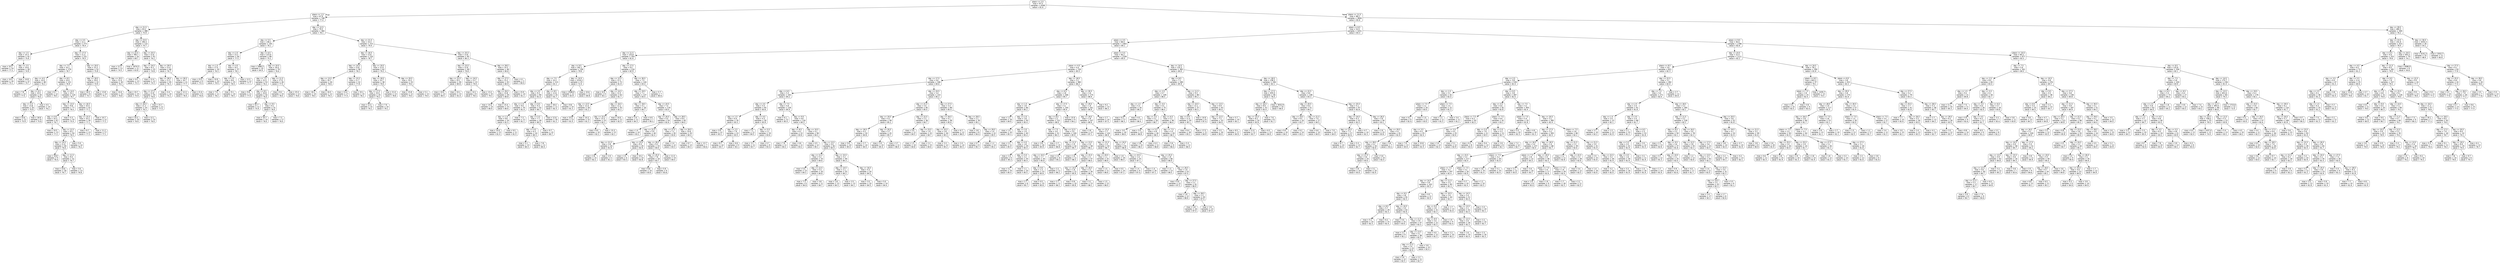 digraph Tree {
node [shape=box, style="rounded", color="black", fontname=helvetica] ;
edge [fontname=helvetica] ;
0 [label="place <= 2.5\nmse = 97.5\nsamples = 4348\nvalue = 81.6"] ;
1 [label="place <= 1.5\nmse = 67.9\nsamples = 748\nvalue = 77.0"] ;
0 -> 1 [labeldistance=2.5, labelangle=45, headlabel="True"] ;
2 [label="day <= 21.5\nmse = 63.2\nsamples = 388\nvalue = 75.9"] ;
1 -> 2 ;
3 [label="day <= 3.5\nmse = 12.1\nsamples = 273\nvalue = 76.4"] ;
2 -> 3 ;
4 [label="day <= 1.5\nmse = 14.3\nsamples = 42\nvalue = 75.6"] ;
3 -> 4 ;
5 [label="mse = 10.2\nsamples = 14\nvalue = 77.2"] ;
4 -> 5 ;
6 [label="day <= 2.5\nmse = 14.6\nsamples = 28\nvalue = 74.9"] ;
4 -> 6 ;
7 [label="mse = 14.4\nsamples = 16\nvalue = 75.1"] ;
6 -> 7 ;
8 [label="mse = 14.8\nsamples = 12\nvalue = 74.7"] ;
6 -> 8 ;
9 [label="day <= 17.5\nmse = 11.5\nsamples = 231\nvalue = 76.5"] ;
3 -> 9 ;
10 [label="day <= 7.5\nmse = 10.1\nsamples = 179\nvalue = 76.7"] ;
9 -> 10 ;
11 [label="day <= 4.5\nmse = 10.0\nsamples = 48\nvalue = 76.3"] ;
10 -> 11 ;
12 [label="mse = 7.8\nsamples = 14\nvalue = 77.0"] ;
11 -> 12 ;
13 [label="day <= 6.5\nmse = 10.5\nsamples = 34\nvalue = 76.0"] ;
11 -> 13 ;
14 [label="day <= 5.5\nmse = 13.8\nsamples = 20\nvalue = 75.9"] ;
13 -> 14 ;
15 [label="mse = 10.6\nsamples = 12\nvalue = 75.9"] ;
14 -> 15 ;
16 [label="mse = 18.9\nsamples = 8\nvalue = 75.8"] ;
14 -> 16 ;
17 [label="mse = 4.5\nsamples = 14\nvalue = 76.2"] ;
13 -> 17 ;
18 [label="day <= 8.5\nmse = 10.0\nsamples = 131\nvalue = 76.9"] ;
10 -> 18 ;
19 [label="mse = 6.7\nsamples = 12\nvalue = 78.5"] ;
18 -> 19 ;
20 [label="day <= 14.5\nmse = 10.1\nsamples = 119\nvalue = 76.7"] ;
18 -> 20 ;
21 [label="day <= 13.5\nmse = 9.8\nsamples = 77\nvalue = 76.5"] ;
20 -> 21 ;
22 [label="day <= 9.5\nmse = 10.3\nsamples = 67\nvalue = 76.7"] ;
21 -> 22 ;
23 [label="mse = 10.5\nsamples = 13\nvalue = 77.2"] ;
22 -> 23 ;
24 [label="day <= 12.5\nmse = 10.1\nsamples = 54\nvalue = 76.5"] ;
22 -> 24 ;
25 [label="day <= 10.5\nmse = 11.6\nsamples = 40\nvalue = 76.6"] ;
24 -> 25 ;
26 [label="mse = 19.8\nsamples = 9\nvalue = 76.4"] ;
25 -> 26 ;
27 [label="day <= 11.5\nmse = 9.4\nsamples = 31\nvalue = 76.7"] ;
25 -> 27 ;
28 [label="mse = 14.6\nsamples = 18\nvalue = 76.7"] ;
27 -> 28 ;
29 [label="mse = 3.0\nsamples = 13\nvalue = 76.8"] ;
27 -> 29 ;
30 [label="mse = 5.0\nsamples = 14\nvalue = 76.2"] ;
24 -> 30 ;
31 [label="mse = 5.3\nsamples = 10\nvalue = 75.4"] ;
21 -> 31 ;
32 [label="day <= 16.5\nmse = 10.4\nsamples = 42\nvalue = 77.1"] ;
20 -> 32 ;
33 [label="day <= 15.5\nmse = 10.3\nsamples = 30\nvalue = 77.1"] ;
32 -> 33 ;
34 [label="mse = 8.7\nsamples = 13\nvalue = 77.2"] ;
33 -> 34 ;
35 [label="mse = 11.2\nsamples = 17\nvalue = 77.1"] ;
33 -> 35 ;
36 [label="mse = 10.7\nsamples = 12\nvalue = 77.2"] ;
32 -> 36 ;
37 [label="day <= 19.5\nmse = 15.3\nsamples = 52\nvalue = 75.8"] ;
9 -> 37 ;
38 [label="day <= 18.5\nmse = 19.0\nsamples = 22\nvalue = 74.9"] ;
37 -> 38 ;
39 [label="mse = 26.5\nsamples = 8\nvalue = 74.7"] ;
38 -> 39 ;
40 [label="mse = 13.8\nsamples = 14\nvalue = 75.1"] ;
38 -> 40 ;
41 [label="day <= 20.5\nmse = 12.4\nsamples = 30\nvalue = 76.3"] ;
37 -> 41 ;
42 [label="mse = 14.4\nsamples = 15\nvalue = 76.8"] ;
41 -> 42 ;
43 [label="mse = 10.7\nsamples = 15\nvalue = 75.9"] ;
41 -> 43 ;
44 [label="day <= 23.5\nmse = 190.3\nsamples = 115\nvalue = 74.7"] ;
2 -> 44 ;
45 [label="day <= 22.5\nmse = 784.7\nsamples = 24\nvalue = 69.7"] ;
44 -> 45 ;
46 [label="mse = 12.3\nsamples = 13\nvalue = 74.5"] ;
45 -> 46 ;
47 [label="mse = 1674.5\nsamples = 11\nvalue = 63.8"] ;
45 -> 47 ;
48 [label="day <= 25.5\nmse = 12.6\nsamples = 91\nvalue = 76.2"] ;
44 -> 48 ;
49 [label="day <= 24.5\nmse = 8.3\nsamples = 25\nvalue = 74.8"] ;
48 -> 49 ;
50 [label="mse = 4.4\nsamples = 13\nvalue = 75.3"] ;
49 -> 50 ;
51 [label="mse = 12.4\nsamples = 12\nvalue = 74.3"] ;
49 -> 51 ;
52 [label="day <= 29.5\nmse = 13.4\nsamples = 66\nvalue = 76.7"] ;
48 -> 52 ;
53 [label="day <= 28.5\nmse = 11.5\nsamples = 45\nvalue = 76.3"] ;
52 -> 53 ;
54 [label="day <= 27.5\nmse = 12.8\nsamples = 35\nvalue = 76.6"] ;
53 -> 54 ;
55 [label="day <= 26.5\nmse = 11.3\nsamples = 24\nvalue = 76.3"] ;
54 -> 55 ;
56 [label="mse = 10.3\nsamples = 10\nvalue = 76.6"] ;
55 -> 56 ;
57 [label="mse = 12.1\nsamples = 14\nvalue = 76.0"] ;
55 -> 57 ;
58 [label="mse = 15.7\nsamples = 11\nvalue = 77.5"] ;
54 -> 58 ;
59 [label="mse = 4.4\nsamples = 10\nvalue = 75.2"] ;
53 -> 59 ;
60 [label="day <= 30.5\nmse = 16.7\nsamples = 21\nvalue = 77.7"] ;
52 -> 60 ;
61 [label="mse = 12.3\nsamples = 13\nvalue = 78.4"] ;
60 -> 61 ;
62 [label="mse = 21.6\nsamples = 8\nvalue = 76.8"] ;
60 -> 62 ;
63 [label="day <= 12.5\nmse = 70.5\nsamples = 360\nvalue = 78.1"] ;
1 -> 63 ;
64 [label="day <= 5.5\nmse = 146.2\nsamples = 145\nvalue = 76.1"] ;
63 -> 64 ;
65 [label="day <= 2.5\nmse = 13.3\nsamples = 56\nvalue = 77.5"] ;
64 -> 65 ;
66 [label="day <= 1.5\nmse = 17.0\nsamples = 19\nvalue = 76.3"] ;
65 -> 66 ;
67 [label="mse = 23.5\nsamples = 9\nvalue = 75.5"] ;
66 -> 67 ;
68 [label="mse = 10.9\nsamples = 10\nvalue = 76.9"] ;
66 -> 68 ;
69 [label="day <= 4.5\nmse = 10.1\nsamples = 37\nvalue = 78.1"] ;
65 -> 69 ;
70 [label="day <= 3.5\nmse = 8.6\nsamples = 25\nvalue = 78.4"] ;
69 -> 70 ;
71 [label="mse = 7.9\nsamples = 11\nvalue = 78.2"] ;
70 -> 71 ;
72 [label="mse = 9.1\nsamples = 14\nvalue = 78.5"] ;
70 -> 72 ;
73 [label="mse = 12.5\nsamples = 12\nvalue = 77.7"] ;
69 -> 73 ;
74 [label="day <= 6.5\nmse = 223.9\nsamples = 89\nvalue = 75.2"] ;
64 -> 74 ;
75 [label="mse = 1689.3\nsamples = 10\nvalue = 64.9"] ;
74 -> 75 ;
76 [label="day <= 10.5\nmse = 16.4\nsamples = 79\nvalue = 76.6"] ;
74 -> 76 ;
77 [label="day <= 7.5\nmse = 15.5\nsamples = 53\nvalue = 76.2"] ;
76 -> 77 ;
78 [label="mse = 9.8\nsamples = 11\nvalue = 77.0"] ;
77 -> 78 ;
79 [label="day <= 8.5\nmse = 16.8\nsamples = 42\nvalue = 76.0"] ;
77 -> 79 ;
80 [label="mse = 32.7\nsamples = 11\nvalue = 75.9"] ;
79 -> 80 ;
81 [label="day <= 9.5\nmse = 9.1\nsamples = 31\nvalue = 76.0"] ;
79 -> 81 ;
82 [label="mse = 10.7\nsamples = 14\nvalue = 76.0"] ;
81 -> 82 ;
83 [label="mse = 7.3\nsamples = 17\nvalue = 76.0"] ;
81 -> 83 ;
84 [label="day <= 11.5\nmse = 17.0\nsamples = 26\nvalue = 77.5"] ;
76 -> 84 ;
85 [label="mse = 8.2\nsamples = 14\nvalue = 78.4"] ;
84 -> 85 ;
86 [label="mse = 25.5\nsamples = 12\nvalue = 76.6"] ;
84 -> 86 ;
87 [label="day <= 21.5\nmse = 14.3\nsamples = 215\nvalue = 79.4"] ;
63 -> 87 ;
88 [label="day <= 16.5\nmse = 13.6\nsamples = 120\nvalue = 78.7"] ;
87 -> 88 ;
89 [label="day <= 14.5\nmse = 13.8\nsamples = 58\nvalue = 78.2"] ;
88 -> 89 ;
90 [label="day <= 13.5\nmse = 16.7\nsamples = 26\nvalue = 78.6"] ;
89 -> 90 ;
91 [label="mse = 16.1\nsamples = 14\nvalue = 78.0"] ;
90 -> 91 ;
92 [label="mse = 16.5\nsamples = 12\nvalue = 79.3"] ;
90 -> 92 ;
93 [label="day <= 15.5\nmse = 11.7\nsamples = 32\nvalue = 77.8"] ;
89 -> 93 ;
94 [label="mse = 13.4\nsamples = 17\nvalue = 77.4"] ;
93 -> 94 ;
95 [label="mse = 10.1\nsamples = 15\nvalue = 78.2"] ;
93 -> 95 ;
96 [label="day <= 19.5\nmse = 12.9\nsamples = 62\nvalue = 79.2"] ;
88 -> 96 ;
97 [label="day <= 18.5\nmse = 14.7\nsamples = 38\nvalue = 79.0"] ;
96 -> 97 ;
98 [label="day <= 17.5\nmse = 10.5\nsamples = 25\nvalue = 79.2"] ;
97 -> 98 ;
99 [label="mse = 12.5\nsamples = 15\nvalue = 79.2"] ;
98 -> 99 ;
100 [label="mse = 7.9\nsamples = 10\nvalue = 79.1"] ;
98 -> 100 ;
101 [label="mse = 21.0\nsamples = 13\nvalue = 78.8"] ;
97 -> 101 ;
102 [label="day <= 20.5\nmse = 10.2\nsamples = 24\nvalue = 79.4"] ;
96 -> 102 ;
103 [label="mse = 15.8\nsamples = 12\nvalue = 79.4"] ;
102 -> 103 ;
104 [label="mse = 5.1\nsamples = 12\nvalue = 79.4"] ;
102 -> 104 ;
105 [label="day <= 25.5\nmse = 13.8\nsamples = 95\nvalue = 80.3"] ;
87 -> 105 ;
106 [label="day <= 23.5\nmse = 12.8\nsamples = 49\nvalue = 79.8"] ;
105 -> 106 ;
107 [label="day <= 22.5\nmse = 10.1\nsamples = 26\nvalue = 80.8"] ;
106 -> 107 ;
108 [label="mse = 10.0\nsamples = 13\nvalue = 80.5"] ;
107 -> 108 ;
109 [label="mse = 10.1\nsamples = 13\nvalue = 81.0"] ;
107 -> 109 ;
110 [label="day <= 24.5\nmse = 13.7\nsamples = 23\nvalue = 79.0"] ;
106 -> 110 ;
111 [label="mse = 14.1\nsamples = 8\nvalue = 78.5"] ;
110 -> 111 ;
112 [label="mse = 13.2\nsamples = 15\nvalue = 79.3"] ;
110 -> 112 ;
113 [label="day <= 28.5\nmse = 14.3\nsamples = 46\nvalue = 80.8"] ;
105 -> 113 ;
114 [label="day <= 27.5\nmse = 15.2\nsamples = 43\nvalue = 80.9"] ;
113 -> 114 ;
115 [label="day <= 26.5\nmse = 14.8\nsamples = 29\nvalue = 80.8"] ;
114 -> 115 ;
116 [label="mse = 14.4\nsamples = 14\nvalue = 80.9"] ;
115 -> 116 ;
117 [label="mse = 15.4\nsamples = 15\nvalue = 80.6"] ;
115 -> 117 ;
118 [label="mse = 15.9\nsamples = 14\nvalue = 81.2"] ;
114 -> 118 ;
119 [label="mse = 4.1\nsamples = 3\nvalue = 80.0"] ;
113 -> 119 ;
120 [label="place <= 11.5\nmse = 98.2\nsamples = 3600\nvalue = 82.6"] ;
0 -> 120 [labeldistance=2.5, labelangle=-45, headlabel="False"] ;
121 [label="place <= 6.5\nmse = 53.5\nsamples = 3251\nvalue = 83.3"] ;
120 -> 121 ;
122 [label="place <= 3.5\nmse = 68.4\nsamples = 1463\nvalue = 84.1"] ;
121 -> 122 ;
123 [label="day <= 11.5\nmse = 125.8\nsamples = 354\nvalue = 81.6"] ;
122 -> 123 ;
124 [label="day <= 9.5\nmse = 292.1\nsamples = 138\nvalue = 79.6"] ;
123 -> 124 ;
125 [label="day <= 7.5\nmse = 10.2\nsamples = 115\nvalue = 81.1"] ;
124 -> 125 ;
126 [label="day <= 3.5\nmse = 9.3\nsamples = 90\nvalue = 81.0"] ;
125 -> 126 ;
127 [label="day <= 2.5\nmse = 9.0\nsamples = 35\nvalue = 81.4"] ;
126 -> 127 ;
128 [label="day <= 1.5\nmse = 9.8\nsamples = 24\nvalue = 81.5"] ;
127 -> 128 ;
129 [label="mse = 10.0\nsamples = 13\nvalue = 81.4"] ;
128 -> 129 ;
130 [label="mse = 9.5\nsamples = 11\nvalue = 81.5"] ;
128 -> 130 ;
131 [label="mse = 7.3\nsamples = 11\nvalue = 81.1"] ;
127 -> 131 ;
132 [label="day <= 6.5\nmse = 9.3\nsamples = 55\nvalue = 80.7"] ;
126 -> 132 ;
133 [label="day <= 5.5\nmse = 7.7\nsamples = 39\nvalue = 80.5"] ;
132 -> 133 ;
134 [label="day <= 4.5\nmse = 6.3\nsamples = 24\nvalue = 80.3"] ;
133 -> 134 ;
135 [label="mse = 5.1\nsamples = 13\nvalue = 80.3"] ;
134 -> 135 ;
136 [label="mse = 7.8\nsamples = 11\nvalue = 80.4"] ;
134 -> 136 ;
137 [label="mse = 9.7\nsamples = 15\nvalue = 80.7"] ;
133 -> 137 ;
138 [label="mse = 12.6\nsamples = 16\nvalue = 81.2"] ;
132 -> 138 ;
139 [label="day <= 8.5\nmse = 12.6\nsamples = 25\nvalue = 81.7"] ;
125 -> 139 ;
140 [label="mse = 18.4\nsamples = 11\nvalue = 82.3"] ;
139 -> 140 ;
141 [label="mse = 8.6\nsamples = 14\nvalue = 81.3"] ;
139 -> 141 ;
142 [label="day <= 10.5\nmse = 1516.2\nsamples = 23\nvalue = 72.4"] ;
124 -> 142 ;
143 [label="mse = 2598.0\nsamples = 12\nvalue = 65.9"] ;
142 -> 143 ;
144 [label="mse = 10.6\nsamples = 11\nvalue = 80.8"] ;
142 -> 144 ;
145 [label="day <= 17.5\nmse = 9.5\nsamples = 216\nvalue = 82.9"] ;
123 -> 145 ;
146 [label="day <= 12.5\nmse = 12.1\nsamples = 72\nvalue = 81.9"] ;
145 -> 146 ;
147 [label="mse = 6.9\nsamples = 9\nvalue = 83.1"] ;
146 -> 147 ;
148 [label="day <= 14.5\nmse = 12.5\nsamples = 63\nvalue = 81.7"] ;
146 -> 148 ;
149 [label="day <= 13.5\nmse = 12.4\nsamples = 28\nvalue = 81.2"] ;
148 -> 149 ;
150 [label="mse = 15.0\nsamples = 13\nvalue = 81.0"] ;
149 -> 150 ;
151 [label="mse = 10.3\nsamples = 15\nvalue = 81.3"] ;
149 -> 151 ;
152 [label="day <= 16.5\nmse = 12.2\nsamples = 35\nvalue = 82.2"] ;
148 -> 152 ;
153 [label="day <= 15.5\nmse = 13.3\nsamples = 23\nvalue = 82.1"] ;
152 -> 153 ;
154 [label="mse = 9.9\nsamples = 10\nvalue = 82.2"] ;
153 -> 154 ;
155 [label="mse = 15.3\nsamples = 13\nvalue = 82.1"] ;
153 -> 155 ;
156 [label="mse = 10.0\nsamples = 12\nvalue = 82.4"] ;
152 -> 156 ;
157 [label="day <= 30.5\nmse = 7.5\nsamples = 144\nvalue = 83.4"] ;
145 -> 157 ;
158 [label="day <= 19.5\nmse = 7.1\nsamples = 137\nvalue = 83.5"] ;
157 -> 158 ;
159 [label="day <= 18.5\nmse = 4.1\nsamples = 18\nvalue = 84.7"] ;
158 -> 159 ;
160 [label="mse = 1.9\nsamples = 11\nvalue = 84.3"] ;
159 -> 160 ;
161 [label="mse = 6.9\nsamples = 7\nvalue = 85.5"] ;
159 -> 161 ;
162 [label="day <= 24.5\nmse = 7.4\nsamples = 119\nvalue = 83.4"] ;
158 -> 162 ;
163 [label="day <= 20.5\nmse = 5.0\nsamples = 54\nvalue = 82.6"] ;
162 -> 163 ;
164 [label="mse = 1.4\nsamples = 14\nvalue = 83.2"] ;
163 -> 164 ;
165 [label="day <= 22.5\nmse = 5.9\nsamples = 40\nvalue = 82.4"] ;
163 -> 165 ;
166 [label="day <= 21.5\nmse = 2.8\nsamples = 20\nvalue = 81.9"] ;
165 -> 166 ;
167 [label="mse = 2.8\nsamples = 15\nvalue = 82.2"] ;
166 -> 167 ;
168 [label="mse = 2.0\nsamples = 5\nvalue = 81.1"] ;
166 -> 168 ;
169 [label="day <= 23.5\nmse = 8.3\nsamples = 20\nvalue = 82.9"] ;
165 -> 169 ;
170 [label="mse = 2.0\nsamples = 6\nvalue = 83.3"] ;
169 -> 170 ;
171 [label="mse = 10.2\nsamples = 14\nvalue = 82.8"] ;
169 -> 171 ;
172 [label="day <= 28.5\nmse = 8.4\nsamples = 65\nvalue = 84.0"] ;
162 -> 172 ;
173 [label="day <= 27.5\nmse = 7.2\nsamples = 45\nvalue = 83.8"] ;
172 -> 173 ;
174 [label="day <= 26.5\nmse = 9.3\nsamples = 33\nvalue = 84.0"] ;
173 -> 174 ;
175 [label="day <= 25.5\nmse = 7.8\nsamples = 19\nvalue = 83.7"] ;
174 -> 175 ;
176 [label="mse = 9.8\nsamples = 10\nvalue = 83.6"] ;
175 -> 176 ;
177 [label="mse = 5.9\nsamples = 9\nvalue = 83.8"] ;
175 -> 177 ;
178 [label="mse = 11.5\nsamples = 14\nvalue = 84.4"] ;
174 -> 178 ;
179 [label="mse = 2.4\nsamples = 12\nvalue = 83.3"] ;
173 -> 179 ;
180 [label="day <= 29.5\nmse = 10.6\nsamples = 20\nvalue = 84.4"] ;
172 -> 180 ;
181 [label="mse = 8.7\nsamples = 13\nvalue = 84.3"] ;
180 -> 181 ;
182 [label="mse = 13.7\nsamples = 7\nvalue = 84.6"] ;
180 -> 182 ;
183 [label="mse = 5.7\nsamples = 7\nvalue = 80.6"] ;
157 -> 183 ;
184 [label="place <= 5.5\nmse = 46.2\nsamples = 1109\nvalue = 85.0"] ;
122 -> 184 ;
185 [label="place <= 4.5\nmse = 4.4\nsamples = 726\nvalue = 85.5"] ;
184 -> 185 ;
186 [label="day <= 17.5\nmse = 4.6\nsamples = 346\nvalue = 84.6"] ;
185 -> 186 ;
187 [label="day <= 6.5\nmse = 5.3\nsamples = 193\nvalue = 84.2"] ;
186 -> 187 ;
188 [label="day <= 3.5\nmse = 5.5\nsamples = 65\nvalue = 83.6"] ;
187 -> 188 ;
189 [label="day <= 1.5\nmse = 6.4\nsamples = 35\nvalue = 83.3"] ;
188 -> 189 ;
190 [label="mse = 3.9\nsamples = 12\nvalue = 83.1"] ;
189 -> 190 ;
191 [label="day <= 2.5\nmse = 7.9\nsamples = 23\nvalue = 83.5"] ;
189 -> 191 ;
192 [label="mse = 8.7\nsamples = 14\nvalue = 83.7"] ;
191 -> 192 ;
193 [label="mse = 6.6\nsamples = 9\nvalue = 83.1"] ;
191 -> 193 ;
194 [label="day <= 4.5\nmse = 4.3\nsamples = 30\nvalue = 83.9"] ;
188 -> 194 ;
195 [label="mse = 7.2\nsamples = 11\nvalue = 84.5"] ;
194 -> 195 ;
196 [label="day <= 5.5\nmse = 2.1\nsamples = 19\nvalue = 83.6"] ;
194 -> 196 ;
197 [label="mse = 3.1\nsamples = 11\nvalue = 83.7"] ;
196 -> 197 ;
198 [label="mse = 0.7\nsamples = 8\nvalue = 83.4"] ;
196 -> 198 ;
199 [label="day <= 7.5\nmse = 4.9\nsamples = 128\nvalue = 84.4"] ;
187 -> 199 ;
200 [label="mse = 6.1\nsamples = 12\nvalue = 85.4"] ;
199 -> 200 ;
201 [label="day <= 9.5\nmse = 4.6\nsamples = 116\nvalue = 84.3"] ;
199 -> 201 ;
202 [label="day <= 8.5\nmse = 6.2\nsamples = 22\nvalue = 83.6"] ;
201 -> 202 ;
203 [label="mse = 7.6\nsamples = 11\nvalue = 84.2"] ;
202 -> 203 ;
204 [label="mse = 4.6\nsamples = 11\nvalue = 83.2"] ;
202 -> 204 ;
205 [label="day <= 10.5\nmse = 4.1\nsamples = 94\nvalue = 84.5"] ;
201 -> 205 ;
206 [label="mse = 4.5\nsamples = 12\nvalue = 85.1"] ;
205 -> 206 ;
207 [label="day <= 13.5\nmse = 4.0\nsamples = 82\nvalue = 84.4"] ;
205 -> 207 ;
208 [label="day <= 11.5\nmse = 5.2\nsamples = 33\nvalue = 84.6"] ;
207 -> 208 ;
209 [label="mse = 5.0\nsamples = 13\nvalue = 84.3"] ;
208 -> 209 ;
210 [label="day <= 12.5\nmse = 5.3\nsamples = 20\nvalue = 84.8"] ;
208 -> 210 ;
211 [label="mse = 7.3\nsamples = 9\nvalue = 84.9"] ;
210 -> 211 ;
212 [label="mse = 3.8\nsamples = 11\nvalue = 84.7"] ;
210 -> 212 ;
213 [label="day <= 15.5\nmse = 3.2\nsamples = 49\nvalue = 84.3"] ;
207 -> 213 ;
214 [label="day <= 14.5\nmse = 2.1\nsamples = 25\nvalue = 84.2"] ;
213 -> 214 ;
215 [label="mse = 1.8\nsamples = 13\nvalue = 84.3"] ;
214 -> 215 ;
216 [label="mse = 2.5\nsamples = 12\nvalue = 84.1"] ;
214 -> 216 ;
217 [label="day <= 16.5\nmse = 4.3\nsamples = 24\nvalue = 84.5"] ;
213 -> 217 ;
218 [label="mse = 3.5\nsamples = 10\nvalue = 84.5"] ;
217 -> 218 ;
219 [label="mse = 5.0\nsamples = 14\nvalue = 84.4"] ;
217 -> 219 ;
220 [label="day <= 24.5\nmse = 3.4\nsamples = 153\nvalue = 85.2"] ;
186 -> 220 ;
221 [label="day <= 21.5\nmse = 3.4\nsamples = 85\nvalue = 85.0"] ;
220 -> 221 ;
222 [label="day <= 19.5\nmse = 4.2\nsamples = 49\nvalue = 85.2"] ;
221 -> 222 ;
223 [label="day <= 18.5\nmse = 4.2\nsamples = 24\nvalue = 84.8"] ;
222 -> 223 ;
224 [label="mse = 5.6\nsamples = 10\nvalue = 85.0"] ;
223 -> 224 ;
225 [label="mse = 2.7\nsamples = 14\nvalue = 84.5"] ;
223 -> 225 ;
226 [label="day <= 20.5\nmse = 3.7\nsamples = 25\nvalue = 85.7"] ;
222 -> 226 ;
227 [label="mse = 3.5\nsamples = 14\nvalue = 85.4"] ;
226 -> 227 ;
228 [label="mse = 3.7\nsamples = 11\nvalue = 86.0"] ;
226 -> 228 ;
229 [label="day <= 22.5\nmse = 2.3\nsamples = 36\nvalue = 84.7"] ;
221 -> 229 ;
230 [label="mse = 3.0\nsamples = 11\nvalue = 84.5"] ;
229 -> 230 ;
231 [label="day <= 23.5\nmse = 1.9\nsamples = 25\nvalue = 84.7"] ;
229 -> 231 ;
232 [label="mse = 1.5\nsamples = 10\nvalue = 84.8"] ;
231 -> 232 ;
233 [label="mse = 2.2\nsamples = 15\nvalue = 84.6"] ;
231 -> 233 ;
234 [label="day <= 27.5\nmse = 3.3\nsamples = 68\nvalue = 85.4"] ;
220 -> 234 ;
235 [label="day <= 26.5\nmse = 4.1\nsamples = 38\nvalue = 85.6"] ;
234 -> 235 ;
236 [label="day <= 25.5\nmse = 2.8\nsamples = 26\nvalue = 85.3"] ;
235 -> 236 ;
237 [label="mse = 3.3\nsamples = 12\nvalue = 85.2"] ;
236 -> 237 ;
238 [label="mse = 2.4\nsamples = 14\nvalue = 85.5"] ;
236 -> 238 ;
239 [label="mse = 6.7\nsamples = 12\nvalue = 86.0"] ;
235 -> 239 ;
240 [label="day <= 28.5\nmse = 2.1\nsamples = 30\nvalue = 85.1"] ;
234 -> 240 ;
241 [label="mse = 3.8\nsamples = 8\nvalue = 84.4"] ;
240 -> 241 ;
242 [label="day <= 29.5\nmse = 1.0\nsamples = 22\nvalue = 85.5"] ;
240 -> 242 ;
243 [label="mse = 0.7\nsamples = 9\nvalue = 85.7"] ;
242 -> 243 ;
244 [label="mse = 1.2\nsamples = 13\nvalue = 85.2"] ;
242 -> 244 ;
245 [label="day <= 18.5\nmse = 3.1\nsamples = 380\nvalue = 86.2"] ;
185 -> 245 ;
246 [label="day <= 6.5\nmse = 2.8\nsamples = 206\nvalue = 85.7"] ;
245 -> 246 ;
247 [label="day <= 1.5\nmse = 1.8\nsamples = 66\nvalue = 85.2"] ;
246 -> 247 ;
248 [label="mse = 1.3\nsamples = 16\nvalue = 84.6"] ;
247 -> 248 ;
249 [label="day <= 2.5\nmse = 1.8\nsamples = 50\nvalue = 85.4"] ;
247 -> 249 ;
250 [label="mse = 1.4\nsamples = 10\nvalue = 85.3"] ;
249 -> 250 ;
251 [label="day <= 3.5\nmse = 1.9\nsamples = 40\nvalue = 85.4"] ;
249 -> 251 ;
252 [label="mse = 2.2\nsamples = 11\nvalue = 85.5"] ;
251 -> 252 ;
253 [label="day <= 4.5\nmse = 1.8\nsamples = 29\nvalue = 85.4"] ;
251 -> 253 ;
254 [label="mse = 1.0\nsamples = 9\nvalue = 85.3"] ;
253 -> 254 ;
255 [label="day <= 5.5\nmse = 2.2\nsamples = 20\nvalue = 85.4"] ;
253 -> 255 ;
256 [label="mse = 3.1\nsamples = 10\nvalue = 85.4"] ;
255 -> 256 ;
257 [label="mse = 1.1\nsamples = 10\nvalue = 85.5"] ;
255 -> 257 ;
258 [label="day <= 17.5\nmse = 3.1\nsamples = 140\nvalue = 85.9"] ;
246 -> 258 ;
259 [label="day <= 8.5\nmse = 2.2\nsamples = 131\nvalue = 86.0"] ;
258 -> 259 ;
260 [label="day <= 7.5\nmse = 3.0\nsamples = 31\nvalue = 86.3"] ;
259 -> 260 ;
261 [label="mse = 2.8\nsamples = 16\nvalue = 85.9"] ;
260 -> 261 ;
262 [label="mse = 2.7\nsamples = 15\nvalue = 86.8"] ;
260 -> 262 ;
263 [label="day <= 12.5\nmse = 2.0\nsamples = 100\nvalue = 85.9"] ;
259 -> 263 ;
264 [label="day <= 11.5\nmse = 1.9\nsamples = 42\nvalue = 85.7"] ;
263 -> 264 ;
265 [label="day <= 10.5\nmse = 1.7\nsamples = 34\nvalue = 85.8"] ;
264 -> 265 ;
266 [label="day <= 9.5\nmse = 1.3\nsamples = 23\nvalue = 85.6"] ;
265 -> 266 ;
267 [label="mse = 2.7\nsamples = 8\nvalue = 85.7"] ;
266 -> 267 ;
268 [label="mse = 0.5\nsamples = 15\nvalue = 85.6"] ;
266 -> 268 ;
269 [label="mse = 2.2\nsamples = 11\nvalue = 86.2"] ;
265 -> 269 ;
270 [label="mse = 2.0\nsamples = 8\nvalue = 85.2"] ;
264 -> 270 ;
271 [label="day <= 13.5\nmse = 2.0\nsamples = 58\nvalue = 86.1"] ;
263 -> 271 ;
272 [label="mse = 1.6\nsamples = 11\nvalue = 86.3"] ;
271 -> 272 ;
273 [label="day <= 15.5\nmse = 2.1\nsamples = 47\nvalue = 86.0"] ;
271 -> 273 ;
274 [label="day <= 14.5\nmse = 1.8\nsamples = 21\nvalue = 85.9"] ;
273 -> 274 ;
275 [label="mse = 2.7\nsamples = 11\nvalue = 86.1"] ;
274 -> 275 ;
276 [label="mse = 0.9\nsamples = 10\nvalue = 85.8"] ;
274 -> 276 ;
277 [label="day <= 16.5\nmse = 2.3\nsamples = 26\nvalue = 86.1"] ;
273 -> 277 ;
278 [label="mse = 3.1\nsamples = 13\nvalue = 86.1"] ;
277 -> 278 ;
279 [label="mse = 1.5\nsamples = 13\nvalue = 86.0"] ;
277 -> 279 ;
280 [label="mse = 15.9\nsamples = 9\nvalue = 84.2"] ;
258 -> 280 ;
281 [label="day <= 30.5\nmse = 2.6\nsamples = 174\nvalue = 86.9"] ;
245 -> 281 ;
282 [label="day <= 29.5\nmse = 1.9\nsamples = 161\nvalue = 86.9"] ;
281 -> 282 ;
283 [label="day <= 19.5\nmse = 1.8\nsamples = 147\nvalue = 86.9"] ;
282 -> 283 ;
284 [label="mse = 2.8\nsamples = 13\nvalue = 87.1"] ;
283 -> 284 ;
285 [label="day <= 22.5\nmse = 1.7\nsamples = 134\nvalue = 86.9"] ;
283 -> 285 ;
286 [label="day <= 21.5\nmse = 1.5\nsamples = 43\nvalue = 86.7"] ;
285 -> 286 ;
287 [label="day <= 20.5\nmse = 1.1\nsamples = 25\nvalue = 86.9"] ;
286 -> 287 ;
288 [label="mse = 1.5\nsamples = 11\nvalue = 86.6"] ;
287 -> 288 ;
289 [label="mse = 0.5\nsamples = 14\nvalue = 87.2"] ;
287 -> 289 ;
290 [label="mse = 1.9\nsamples = 18\nvalue = 86.4"] ;
286 -> 290 ;
291 [label="day <= 24.5\nmse = 1.7\nsamples = 91\nvalue = 86.9"] ;
285 -> 291 ;
292 [label="day <= 23.5\nmse = 1.4\nsamples = 25\nvalue = 87.1"] ;
291 -> 292 ;
293 [label="mse = 1.4\nsamples = 9\nvalue = 87.0"] ;
292 -> 293 ;
294 [label="mse = 1.4\nsamples = 16\nvalue = 87.1"] ;
292 -> 294 ;
295 [label="day <= 25.5\nmse = 1.8\nsamples = 66\nvalue = 86.9"] ;
291 -> 295 ;
296 [label="mse = 1.3\nsamples = 13\nvalue = 86.5"] ;
295 -> 296 ;
297 [label="day <= 26.5\nmse = 1.9\nsamples = 53\nvalue = 87.0"] ;
295 -> 297 ;
298 [label="mse = 0.9\nsamples = 12\nvalue = 87.2"] ;
297 -> 298 ;
299 [label="day <= 27.5\nmse = 2.2\nsamples = 41\nvalue = 86.9"] ;
297 -> 299 ;
300 [label="mse = 1.8\nsamples = 12\nvalue = 86.6"] ;
299 -> 300 ;
301 [label="day <= 28.5\nmse = 2.3\nsamples = 29\nvalue = 87.0"] ;
299 -> 301 ;
302 [label="mse = 2.8\nsamples = 16\nvalue = 87.0"] ;
301 -> 302 ;
303 [label="mse = 1.6\nsamples = 13\nvalue = 87.0"] ;
301 -> 303 ;
304 [label="mse = 2.7\nsamples = 14\nvalue = 87.5"] ;
282 -> 304 ;
305 [label="mse = 9.2\nsamples = 13\nvalue = 86.3"] ;
281 -> 305 ;
306 [label="day <= 14.5\nmse = 125.3\nsamples = 383\nvalue = 84.0"] ;
184 -> 306 ;
307 [label="day <= 8.5\nmse = 7.1\nsamples = 189\nvalue = 85.9"] ;
306 -> 307 ;
308 [label="day <= 2.5\nmse = 4.7\nsamples = 109\nvalue = 86.5"] ;
307 -> 308 ;
309 [label="day <= 1.5\nmse = 5.3\nsamples = 34\nvalue = 86.3"] ;
308 -> 309 ;
310 [label="mse = 6.2\nsamples = 17\nvalue = 86.3"] ;
309 -> 310 ;
311 [label="mse = 4.5\nsamples = 17\nvalue = 86.4"] ;
309 -> 311 ;
312 [label="day <= 4.5\nmse = 4.5\nsamples = 75\nvalue = 86.5"] ;
308 -> 312 ;
313 [label="day <= 3.5\nmse = 3.2\nsamples = 29\nvalue = 86.7"] ;
312 -> 313 ;
314 [label="mse = 3.0\nsamples = 16\nvalue = 86.6"] ;
313 -> 314 ;
315 [label="mse = 3.4\nsamples = 13\nvalue = 86.8"] ;
313 -> 315 ;
316 [label="day <= 6.5\nmse = 5.2\nsamples = 46\nvalue = 86.4"] ;
312 -> 316 ;
317 [label="day <= 5.5\nmse = 4.9\nsamples = 26\nvalue = 86.5"] ;
316 -> 317 ;
318 [label="mse = 3.8\nsamples = 15\nvalue = 86.3"] ;
317 -> 318 ;
319 [label="mse = 6.3\nsamples = 11\nvalue = 86.8"] ;
317 -> 319 ;
320 [label="day <= 7.5\nmse = 5.5\nsamples = 20\nvalue = 86.3"] ;
316 -> 320 ;
321 [label="mse = 5.6\nsamples = 9\nvalue = 86.0"] ;
320 -> 321 ;
322 [label="mse = 5.3\nsamples = 11\nvalue = 86.5"] ;
320 -> 322 ;
323 [label="day <= 11.5\nmse = 9.3\nsamples = 80\nvalue = 85.2"] ;
307 -> 323 ;
324 [label="day <= 10.5\nmse = 12.1\nsamples = 37\nvalue = 85.5"] ;
323 -> 324 ;
325 [label="day <= 9.5\nmse = 11.4\nsamples = 29\nvalue = 85.1"] ;
324 -> 325 ;
326 [label="mse = 8.4\nsamples = 18\nvalue = 85.2"] ;
325 -> 326 ;
327 [label="mse = 17.5\nsamples = 11\nvalue = 84.9"] ;
325 -> 327 ;
328 [label="mse = 10.9\nsamples = 8\nvalue = 87.4"] ;
324 -> 328 ;
329 [label="day <= 13.5\nmse = 6.9\nsamples = 43\nvalue = 85.0"] ;
323 -> 329 ;
330 [label="day <= 12.5\nmse = 7.2\nsamples = 33\nvalue = 84.9"] ;
329 -> 330 ;
331 [label="mse = 5.5\nsamples = 16\nvalue = 85.0"] ;
330 -> 331 ;
332 [label="mse = 8.5\nsamples = 17\nvalue = 84.9"] ;
330 -> 332 ;
333 [label="mse = 5.7\nsamples = 10\nvalue = 85.1"] ;
329 -> 333 ;
334 [label="day <= 18.5\nmse = 238.3\nsamples = 194\nvalue = 82.1"] ;
306 -> 334 ;
335 [label="day <= 17.5\nmse = 935.0\nsamples = 46\nvalue = 78.4"] ;
334 -> 335 ;
336 [label="day <= 16.5\nmse = 8.9\nsamples = 32\nvalue = 83.4"] ;
335 -> 336 ;
337 [label="day <= 15.5\nmse = 8.2\nsamples = 24\nvalue = 83.9"] ;
336 -> 337 ;
338 [label="mse = 11.0\nsamples = 11\nvalue = 83.7"] ;
337 -> 338 ;
339 [label="mse = 6.5\nsamples = 13\nvalue = 84.0"] ;
337 -> 339 ;
340 [label="mse = 7.6\nsamples = 8\nvalue = 81.7"] ;
336 -> 340 ;
341 [label="mse = 3032.9\nsamples = 14\nvalue = 66.0"] ;
335 -> 341 ;
342 [label="day <= 22.5\nmse = 6.6\nsamples = 148\nvalue = 83.3"] ;
334 -> 342 ;
343 [label="day <= 20.5\nmse = 8.4\nsamples = 51\nvalue = 84.1"] ;
342 -> 343 ;
344 [label="day <= 19.5\nmse = 9.5\nsamples = 24\nvalue = 83.7"] ;
343 -> 344 ;
345 [label="mse = 9.4\nsamples = 10\nvalue = 84.2"] ;
344 -> 345 ;
346 [label="mse = 9.2\nsamples = 14\nvalue = 83.3"] ;
344 -> 346 ;
347 [label="day <= 21.5\nmse = 7.0\nsamples = 27\nvalue = 84.5"] ;
343 -> 347 ;
348 [label="mse = 6.6\nsamples = 14\nvalue = 84.9"] ;
347 -> 348 ;
349 [label="mse = 7.0\nsamples = 13\nvalue = 84.0"] ;
347 -> 349 ;
350 [label="day <= 25.5\nmse = 5.1\nsamples = 97\nvalue = 82.8"] ;
342 -> 350 ;
351 [label="day <= 24.5\nmse = 6.3\nsamples = 41\nvalue = 82.5"] ;
350 -> 351 ;
352 [label="day <= 23.5\nmse = 7.2\nsamples = 27\nvalue = 82.6"] ;
351 -> 352 ;
353 [label="mse = 8.7\nsamples = 14\nvalue = 82.6"] ;
352 -> 353 ;
354 [label="mse = 5.3\nsamples = 13\nvalue = 82.7"] ;
352 -> 354 ;
355 [label="mse = 4.7\nsamples = 14\nvalue = 82.3"] ;
351 -> 355 ;
356 [label="day <= 26.5\nmse = 3.9\nsamples = 56\nvalue = 83.1"] ;
350 -> 356 ;
357 [label="mse = 2.9\nsamples = 15\nvalue = 83.6"] ;
356 -> 357 ;
358 [label="day <= 29.5\nmse = 4.1\nsamples = 41\nvalue = 82.9"] ;
356 -> 358 ;
359 [label="day <= 28.5\nmse = 4.2\nsamples = 34\nvalue = 82.8"] ;
358 -> 359 ;
360 [label="day <= 27.5\nmse = 3.6\nsamples = 24\nvalue = 83.0"] ;
359 -> 360 ;
361 [label="mse = 3.9\nsamples = 14\nvalue = 83.0"] ;
360 -> 361 ;
362 [label="mse = 3.1\nsamples = 10\nvalue = 82.9"] ;
360 -> 362 ;
363 [label="mse = 5.6\nsamples = 10\nvalue = 82.4"] ;
359 -> 363 ;
364 [label="mse = 3.6\nsamples = 7\nvalue = 83.2"] ;
358 -> 364 ;
365 [label="place <= 9.5\nmse = 40.5\nsamples = 1788\nvalue = 82.6"] ;
121 -> 365 ;
366 [label="day <= 23.5\nmse = 22.5\nsamples = 1111\nvalue = 82.2"] ;
365 -> 366 ;
367 [label="place <= 8.5\nmse = 3.6\nsamples = 821\nvalue = 82.3"] ;
366 -> 367 ;
368 [label="day <= 2.5\nmse = 3.8\nsamples = 539\nvalue = 82.4"] ;
367 -> 368 ;
369 [label="day <= 1.5\nmse = 3.1\nsamples = 42\nvalue = 82.0"] ;
368 -> 369 ;
370 [label="place <= 7.5\nmse = 2.2\nsamples = 20\nvalue = 83.0"] ;
369 -> 370 ;
371 [label="mse = 4.2\nsamples = 9\nvalue = 82.9"] ;
370 -> 371 ;
372 [label="mse = 1.0\nsamples = 11\nvalue = 83.0"] ;
370 -> 372 ;
373 [label="place <= 7.5\nmse = 2.5\nsamples = 22\nvalue = 81.3"] ;
369 -> 373 ;
374 [label="mse = 1.3\nsamples = 11\nvalue = 81.5"] ;
373 -> 374 ;
375 [label="mse = 3.4\nsamples = 11\nvalue = 81.2"] ;
373 -> 375 ;
376 [label="day <= 6.5\nmse = 3.8\nsamples = 497\nvalue = 82.5"] ;
368 -> 376 ;
377 [label="day <= 4.5\nmse = 6.6\nsamples = 92\nvalue = 82.8"] ;
376 -> 377 ;
378 [label="place <= 7.5\nmse = 6.3\nsamples = 50\nvalue = 82.5"] ;
377 -> 378 ;
379 [label="day <= 3.5\nmse = 9.1\nsamples = 25\nvalue = 82.4"] ;
378 -> 379 ;
380 [label="mse = 7.0\nsamples = 13\nvalue = 83.0"] ;
379 -> 380 ;
381 [label="mse = 10.8\nsamples = 12\nvalue = 81.5"] ;
379 -> 381 ;
382 [label="day <= 3.5\nmse = 4.5\nsamples = 25\nvalue = 82.6"] ;
378 -> 382 ;
383 [label="mse = 3.4\nsamples = 13\nvalue = 82.2"] ;
382 -> 383 ;
384 [label="mse = 5.1\nsamples = 12\nvalue = 82.9"] ;
382 -> 384 ;
385 [label="place <= 7.5\nmse = 6.6\nsamples = 42\nvalue = 83.1"] ;
377 -> 385 ;
386 [label="day <= 5.5\nmse = 7.9\nsamples = 21\nvalue = 83.5"] ;
385 -> 386 ;
387 [label="mse = 6.1\nsamples = 8\nvalue = 83.3"] ;
386 -> 387 ;
388 [label="mse = 9.4\nsamples = 13\nvalue = 83.7"] ;
386 -> 388 ;
389 [label="day <= 5.5\nmse = 5.2\nsamples = 21\nvalue = 82.7"] ;
385 -> 389 ;
390 [label="mse = 2.6\nsamples = 9\nvalue = 82.7"] ;
389 -> 390 ;
391 [label="mse = 7.2\nsamples = 12\nvalue = 82.7"] ;
389 -> 391 ;
392 [label="day <= 7.5\nmse = 3.2\nsamples = 405\nvalue = 82.4"] ;
376 -> 392 ;
393 [label="place <= 7.5\nmse = 5.4\nsamples = 20\nvalue = 81.8"] ;
392 -> 393 ;
394 [label="mse = 5.5\nsamples = 10\nvalue = 82.3"] ;
393 -> 394 ;
395 [label="mse = 4.9\nsamples = 10\nvalue = 81.3"] ;
393 -> 395 ;
396 [label="day <= 20.5\nmse = 3.1\nsamples = 385\nvalue = 82.4"] ;
392 -> 396 ;
397 [label="day <= 17.5\nmse = 3.2\nsamples = 305\nvalue = 82.5"] ;
396 -> 397 ;
398 [label="day <= 16.5\nmse = 3.4\nsamples = 237\nvalue = 82.4"] ;
397 -> 398 ;
399 [label="day <= 15.5\nmse = 3.3\nsamples = 217\nvalue = 82.4"] ;
398 -> 399 ;
400 [label="place <= 7.5\nmse = 3.2\nsamples = 197\nvalue = 82.4"] ;
399 -> 400 ;
401 [label="day <= 14.5\nmse = 3.9\nsamples = 102\nvalue = 82.5"] ;
400 -> 401 ;
402 [label="day <= 9.5\nmse = 3.8\nsamples = 91\nvalue = 82.5"] ;
401 -> 402 ;
403 [label="day <= 8.5\nmse = 5.7\nsamples = 29\nvalue = 82.3"] ;
402 -> 403 ;
404 [label="mse = 5.1\nsamples = 14\nvalue = 82.3"] ;
403 -> 404 ;
405 [label="mse = 6.2\nsamples = 15\nvalue = 82.4"] ;
403 -> 405 ;
406 [label="day <= 10.5\nmse = 3.0\nsamples = 62\nvalue = 82.6"] ;
402 -> 406 ;
407 [label="mse = 3.0\nsamples = 15\nvalue = 83.0"] ;
406 -> 407 ;
408 [label="day <= 11.5\nmse = 2.9\nsamples = 47\nvalue = 82.5"] ;
406 -> 408 ;
409 [label="mse = 2.2\nsamples = 9\nvalue = 82.1"] ;
408 -> 409 ;
410 [label="day <= 13.5\nmse = 3.1\nsamples = 38\nvalue = 82.5"] ;
408 -> 410 ;
411 [label="day <= 12.5\nmse = 2.4\nsamples = 23\nvalue = 82.6"] ;
410 -> 411 ;
412 [label="mse = 2.6\nsamples = 12\nvalue = 82.5"] ;
411 -> 412 ;
413 [label="mse = 2.2\nsamples = 11\nvalue = 82.7"] ;
411 -> 413 ;
414 [label="mse = 3.9\nsamples = 15\nvalue = 82.4"] ;
410 -> 414 ;
415 [label="mse = 4.0\nsamples = 11\nvalue = 82.0"] ;
401 -> 415 ;
416 [label="day <= 11.5\nmse = 2.5\nsamples = 95\nvalue = 82.3"] ;
400 -> 416 ;
417 [label="day <= 10.5\nmse = 2.6\nsamples = 44\nvalue = 82.1"] ;
416 -> 417 ;
418 [label="day <= 9.5\nmse = 2.9\nsamples = 31\nvalue = 82.3"] ;
417 -> 418 ;
419 [label="day <= 8.5\nmse = 3.4\nsamples = 22\nvalue = 82.3"] ;
418 -> 419 ;
420 [label="mse = 4.0\nsamples = 12\nvalue = 82.3"] ;
419 -> 420 ;
421 [label="mse = 2.2\nsamples = 10\nvalue = 82.2"] ;
419 -> 421 ;
422 [label="mse = 1.9\nsamples = 9\nvalue = 82.4"] ;
418 -> 422 ;
423 [label="mse = 1.7\nsamples = 13\nvalue = 81.6"] ;
417 -> 423 ;
424 [label="day <= 14.5\nmse = 2.4\nsamples = 51\nvalue = 82.4"] ;
416 -> 424 ;
425 [label="day <= 13.5\nmse = 2.1\nsamples = 41\nvalue = 82.5"] ;
424 -> 425 ;
426 [label="day <= 12.5\nmse = 2.0\nsamples = 26\nvalue = 82.3"] ;
425 -> 426 ;
427 [label="mse = 1.6\nsamples = 10\nvalue = 82.4"] ;
426 -> 427 ;
428 [label="mse = 2.3\nsamples = 16\nvalue = 82.3"] ;
426 -> 428 ;
429 [label="mse = 2.2\nsamples = 15\nvalue = 82.7"] ;
425 -> 429 ;
430 [label="mse = 3.3\nsamples = 10\nvalue = 82.1"] ;
424 -> 430 ;
431 [label="place <= 7.5\nmse = 3.2\nsamples = 20\nvalue = 82.9"] ;
399 -> 431 ;
432 [label="mse = 5.7\nsamples = 10\nvalue = 82.4"] ;
431 -> 432 ;
433 [label="mse = 1.2\nsamples = 10\nvalue = 83.3"] ;
431 -> 433 ;
434 [label="place <= 7.5\nmse = 4.2\nsamples = 20\nvalue = 81.9"] ;
398 -> 434 ;
435 [label="mse = 2.8\nsamples = 10\nvalue = 81.4"] ;
434 -> 435 ;
436 [label="mse = 5.1\nsamples = 10\nvalue = 82.4"] ;
434 -> 436 ;
437 [label="day <= 18.5\nmse = 2.4\nsamples = 68\nvalue = 82.7"] ;
397 -> 437 ;
438 [label="place <= 7.5\nmse = 2.8\nsamples = 22\nvalue = 83.3"] ;
437 -> 438 ;
439 [label="mse = 2.1\nsamples = 12\nvalue = 83.0"] ;
438 -> 439 ;
440 [label="mse = 3.4\nsamples = 10\nvalue = 83.7"] ;
438 -> 440 ;
441 [label="day <= 19.5\nmse = 2.0\nsamples = 46\nvalue = 82.5"] ;
437 -> 441 ;
442 [label="place <= 7.5\nmse = 2.0\nsamples = 17\nvalue = 82.6"] ;
441 -> 442 ;
443 [label="mse = 1.9\nsamples = 8\nvalue = 83.0"] ;
442 -> 443 ;
444 [label="mse = 1.9\nsamples = 9\nvalue = 82.3"] ;
442 -> 444 ;
445 [label="place <= 7.5\nmse = 1.9\nsamples = 29\nvalue = 82.4"] ;
441 -> 445 ;
446 [label="mse = 1.7\nsamples = 18\nvalue = 82.3"] ;
445 -> 446 ;
447 [label="mse = 2.2\nsamples = 11\nvalue = 82.5"] ;
445 -> 447 ;
448 [label="place <= 7.5\nmse = 2.8\nsamples = 80\nvalue = 82.2"] ;
396 -> 448 ;
449 [label="day <= 21.5\nmse = 2.3\nsamples = 39\nvalue = 82.6"] ;
448 -> 449 ;
450 [label="mse = 2.2\nsamples = 11\nvalue = 82.8"] ;
449 -> 450 ;
451 [label="day <= 22.5\nmse = 2.3\nsamples = 28\nvalue = 82.6"] ;
449 -> 451 ;
452 [label="mse = 3.4\nsamples = 12\nvalue = 82.5"] ;
451 -> 452 ;
453 [label="mse = 1.4\nsamples = 16\nvalue = 82.6"] ;
451 -> 453 ;
454 [label="day <= 21.5\nmse = 3.0\nsamples = 41\nvalue = 81.9"] ;
448 -> 454 ;
455 [label="mse = 2.5\nsamples = 15\nvalue = 81.8"] ;
454 -> 455 ;
456 [label="day <= 22.5\nmse = 3.2\nsamples = 26\nvalue = 81.9"] ;
454 -> 456 ;
457 [label="mse = 3.2\nsamples = 10\nvalue = 82.0"] ;
456 -> 457 ;
458 [label="mse = 3.3\nsamples = 16\nvalue = 81.9"] ;
456 -> 458 ;
459 [label="day <= 22.5\nmse = 3.1\nsamples = 282\nvalue = 82.0"] ;
367 -> 459 ;
460 [label="day <= 7.5\nmse = 3.0\nsamples = 271\nvalue = 82.0"] ;
459 -> 460 ;
461 [label="day <= 2.5\nmse = 2.4\nsamples = 91\nvalue = 81.8"] ;
460 -> 461 ;
462 [label="day <= 1.5\nmse = 2.4\nsamples = 23\nvalue = 82.1"] ;
461 -> 462 ;
463 [label="mse = 3.7\nsamples = 10\nvalue = 82.2"] ;
462 -> 463 ;
464 [label="mse = 1.3\nsamples = 13\nvalue = 81.9"] ;
462 -> 464 ;
465 [label="day <= 3.5\nmse = 2.4\nsamples = 68\nvalue = 81.7"] ;
461 -> 465 ;
466 [label="mse = 2.1\nsamples = 15\nvalue = 81.2"] ;
465 -> 466 ;
467 [label="day <= 6.5\nmse = 2.3\nsamples = 53\nvalue = 81.8"] ;
465 -> 467 ;
468 [label="day <= 5.5\nmse = 2.0\nsamples = 41\nvalue = 81.9"] ;
467 -> 468 ;
469 [label="day <= 4.5\nmse = 1.6\nsamples = 30\nvalue = 81.9"] ;
468 -> 469 ;
470 [label="mse = 1.5\nsamples = 16\nvalue = 81.9"] ;
469 -> 470 ;
471 [label="mse = 1.7\nsamples = 14\nvalue = 81.9"] ;
469 -> 471 ;
472 [label="mse = 3.1\nsamples = 11\nvalue = 81.9"] ;
468 -> 472 ;
473 [label="mse = 3.5\nsamples = 12\nvalue = 81.5"] ;
467 -> 473 ;
474 [label="day <= 18.5\nmse = 3.3\nsamples = 180\nvalue = 82.1"] ;
460 -> 474 ;
475 [label="day <= 11.5\nmse = 3.2\nsamples = 128\nvalue = 82.2"] ;
474 -> 475 ;
476 [label="day <= 8.5\nmse = 3.3\nsamples = 50\nvalue = 82.1"] ;
475 -> 476 ;
477 [label="mse = 2.1\nsamples = 13\nvalue = 82.6"] ;
476 -> 477 ;
478 [label="day <= 9.5\nmse = 3.6\nsamples = 37\nvalue = 81.8"] ;
476 -> 478 ;
479 [label="mse = 4.7\nsamples = 12\nvalue = 81.3"] ;
478 -> 479 ;
480 [label="day <= 10.5\nmse = 3.1\nsamples = 25\nvalue = 82.0"] ;
478 -> 480 ;
481 [label="mse = 0.9\nsamples = 8\nvalue = 82.6"] ;
480 -> 481 ;
482 [label="mse = 4.0\nsamples = 17\nvalue = 81.7"] ;
480 -> 482 ;
483 [label="day <= 16.5\nmse = 3.0\nsamples = 78\nvalue = 82.3"] ;
475 -> 483 ;
484 [label="day <= 12.5\nmse = 2.8\nsamples = 55\nvalue = 82.3"] ;
483 -> 484 ;
485 [label="mse = 1.2\nsamples = 12\nvalue = 82.6"] ;
484 -> 485 ;
486 [label="day <= 13.5\nmse = 3.2\nsamples = 43\nvalue = 82.2"] ;
484 -> 486 ;
487 [label="mse = 2.4\nsamples = 12\nvalue = 82.0"] ;
486 -> 487 ;
488 [label="day <= 15.5\nmse = 3.4\nsamples = 31\nvalue = 82.3"] ;
486 -> 488 ;
489 [label="day <= 14.5\nmse = 2.5\nsamples = 25\nvalue = 82.3"] ;
488 -> 489 ;
490 [label="mse = 2.4\nsamples = 17\nvalue = 82.2"] ;
489 -> 490 ;
491 [label="mse = 2.7\nsamples = 8\nvalue = 82.6"] ;
489 -> 491 ;
492 [label="mse = 5.5\nsamples = 6\nvalue = 82.1"] ;
488 -> 492 ;
493 [label="day <= 17.5\nmse = 3.6\nsamples = 23\nvalue = 82.5"] ;
483 -> 493 ;
494 [label="mse = 2.2\nsamples = 10\nvalue = 83.1"] ;
493 -> 494 ;
495 [label="mse = 4.2\nsamples = 13\nvalue = 82.1"] ;
493 -> 495 ;
496 [label="day <= 20.5\nmse = 3.6\nsamples = 52\nvalue = 81.8"] ;
474 -> 496 ;
497 [label="day <= 19.5\nmse = 4.1\nsamples = 24\nvalue = 81.9"] ;
496 -> 497 ;
498 [label="mse = 3.8\nsamples = 14\nvalue = 82.0"] ;
497 -> 498 ;
499 [label="mse = 4.7\nsamples = 10\nvalue = 81.9"] ;
497 -> 499 ;
500 [label="day <= 21.5\nmse = 3.2\nsamples = 28\nvalue = 81.6"] ;
496 -> 500 ;
501 [label="mse = 3.8\nsamples = 8\nvalue = 80.9"] ;
500 -> 501 ;
502 [label="mse = 2.6\nsamples = 20\nvalue = 81.9"] ;
500 -> 502 ;
503 [label="mse = 2.7\nsamples = 11\nvalue = 83.0"] ;
459 -> 503 ;
504 [label="day <= 24.5\nmse = 78.1\nsamples = 290\nvalue = 81.8"] ;
366 -> 504 ;
505 [label="place <= 8.5\nmse = 602.2\nsamples = 37\nvalue = 79.1"] ;
504 -> 505 ;
506 [label="place <= 7.5\nmse = 3.9\nsamples = 24\nvalue = 82.4"] ;
505 -> 506 ;
507 [label="mse = 3.5\nsamples = 15\nvalue = 82.5"] ;
506 -> 507 ;
508 [label="mse = 4.6\nsamples = 9\nvalue = 82.0"] ;
506 -> 508 ;
509 [label="mse = 1435.7\nsamples = 13\nvalue = 74.5"] ;
505 -> 509 ;
510 [label="place <= 8.5\nmse = 3.8\nsamples = 253\nvalue = 82.2"] ;
504 -> 510 ;
511 [label="day <= 29.5\nmse = 2.8\nsamples = 174\nvalue = 81.6"] ;
510 -> 511 ;
512 [label="day <= 28.5\nmse = 2.9\nsamples = 117\nvalue = 81.5"] ;
511 -> 512 ;
513 [label="day <= 26.5\nmse = 2.8\nsamples = 94\nvalue = 81.7"] ;
512 -> 513 ;
514 [label="place <= 7.5\nmse = 2.5\nsamples = 50\nvalue = 81.9"] ;
513 -> 514 ;
515 [label="day <= 25.5\nmse = 2.0\nsamples = 26\nvalue = 82.0"] ;
514 -> 515 ;
516 [label="mse = 0.6\nsamples = 11\nvalue = 82.3"] ;
515 -> 516 ;
517 [label="mse = 2.8\nsamples = 15\nvalue = 81.9"] ;
515 -> 517 ;
518 [label="day <= 25.5\nmse = 2.9\nsamples = 24\nvalue = 81.7"] ;
514 -> 518 ;
519 [label="mse = 2.9\nsamples = 10\nvalue = 81.3"] ;
518 -> 519 ;
520 [label="mse = 2.8\nsamples = 14\nvalue = 81.9"] ;
518 -> 520 ;
521 [label="place <= 7.5\nmse = 3.1\nsamples = 44\nvalue = 81.5"] ;
513 -> 521 ;
522 [label="day <= 27.5\nmse = 3.1\nsamples = 26\nvalue = 81.3"] ;
521 -> 522 ;
523 [label="mse = 1.8\nsamples = 12\nvalue = 81.3"] ;
522 -> 523 ;
524 [label="mse = 4.3\nsamples = 14\nvalue = 81.3"] ;
522 -> 524 ;
525 [label="day <= 27.5\nmse = 3.1\nsamples = 18\nvalue = 81.8"] ;
521 -> 525 ;
526 [label="mse = 2.3\nsamples = 12\nvalue = 81.6"] ;
525 -> 526 ;
527 [label="mse = 3.8\nsamples = 6\nvalue = 81.9"] ;
525 -> 527 ;
528 [label="place <= 7.5\nmse = 2.8\nsamples = 23\nvalue = 81.1"] ;
512 -> 528 ;
529 [label="mse = 2.9\nsamples = 13\nvalue = 81.1"] ;
528 -> 529 ;
530 [label="mse = 2.7\nsamples = 10\nvalue = 81.1"] ;
528 -> 530 ;
531 [label="day <= 30.5\nmse = 2.4\nsamples = 57\nvalue = 81.9"] ;
511 -> 531 ;
532 [label="place <= 7.5\nmse = 1.5\nsamples = 30\nvalue = 82.0"] ;
531 -> 532 ;
533 [label="mse = 1.5\nsamples = 13\nvalue = 82.5"] ;
532 -> 533 ;
534 [label="mse = 1.2\nsamples = 17\nvalue = 81.7"] ;
532 -> 534 ;
535 [label="place <= 7.5\nmse = 3.4\nsamples = 27\nvalue = 81.7"] ;
531 -> 535 ;
536 [label="mse = 3.4\nsamples = 12\nvalue = 81.3"] ;
535 -> 536 ;
537 [label="mse = 3.0\nsamples = 15\nvalue = 82.1"] ;
535 -> 537 ;
538 [label="day <= 27.5\nmse = 4.2\nsamples = 79\nvalue = 83.3"] ;
510 -> 538 ;
539 [label="day <= 25.5\nmse = 2.7\nsamples = 41\nvalue = 82.9"] ;
538 -> 539 ;
540 [label="mse = 1.7\nsamples = 15\nvalue = 82.6"] ;
539 -> 540 ;
541 [label="day <= 26.5\nmse = 3.3\nsamples = 26\nvalue = 83.0"] ;
539 -> 541 ;
542 [label="mse = 2.4\nsamples = 13\nvalue = 83.3"] ;
541 -> 542 ;
543 [label="mse = 4.1\nsamples = 13\nvalue = 82.7"] ;
541 -> 543 ;
544 [label="day <= 28.5\nmse = 5.3\nsamples = 38\nvalue = 83.7"] ;
538 -> 544 ;
545 [label="mse = 2.7\nsamples = 12\nvalue = 84.2"] ;
544 -> 545 ;
546 [label="day <= 29.5\nmse = 6.2\nsamples = 26\nvalue = 83.5"] ;
544 -> 546 ;
547 [label="mse = 3.5\nsamples = 12\nvalue = 83.7"] ;
546 -> 547 ;
548 [label="mse = 8.8\nsamples = 14\nvalue = 83.3"] ;
546 -> 548 ;
549 [label="place <= 10.5\nmse = 69.3\nsamples = 677\nvalue = 83.3"] ;
365 -> 549 ;
550 [label="day <= 7.5\nmse = 5.6\nsamples = 341\nvalue = 84.5"] ;
549 -> 550 ;
551 [label="day <= 2.5\nmse = 8.0\nsamples = 65\nvalue = 83.4"] ;
550 -> 551 ;
552 [label="day <= 1.5\nmse = 9.2\nsamples = 21\nvalue = 84.8"] ;
551 -> 552 ;
553 [label="mse = 11.1\nsamples = 10\nvalue = 85.3"] ;
552 -> 553 ;
554 [label="mse = 7.5\nsamples = 11\nvalue = 84.4"] ;
552 -> 554 ;
555 [label="day <= 5.5\nmse = 6.1\nsamples = 44\nvalue = 82.7"] ;
551 -> 555 ;
556 [label="day <= 3.5\nmse = 6.0\nsamples = 26\nvalue = 82.0"] ;
555 -> 556 ;
557 [label="mse = 4.9\nsamples = 9\nvalue = 82.6"] ;
556 -> 557 ;
558 [label="day <= 4.5\nmse = 6.2\nsamples = 17\nvalue = 81.7"] ;
556 -> 558 ;
559 [label="mse = 8.5\nsamples = 9\nvalue = 81.2"] ;
558 -> 559 ;
560 [label="mse = 3.3\nsamples = 8\nvalue = 82.2"] ;
558 -> 560 ;
561 [label="day <= 6.5\nmse = 4.7\nsamples = 18\nvalue = 83.6"] ;
555 -> 561 ;
562 [label="mse = 3.3\nsamples = 7\nvalue = 83.4"] ;
561 -> 562 ;
563 [label="mse = 5.8\nsamples = 11\nvalue = 83.8"] ;
561 -> 563 ;
564 [label="day <= 10.5\nmse = 4.8\nsamples = 276\nvalue = 84.7"] ;
550 -> 564 ;
565 [label="day <= 9.5\nmse = 4.5\nsamples = 38\nvalue = 84.2"] ;
564 -> 565 ;
566 [label="day <= 8.5\nmse = 5.4\nsamples = 25\nvalue = 84.5"] ;
565 -> 566 ;
567 [label="mse = 5.8\nsamples = 13\nvalue = 84.3"] ;
566 -> 567 ;
568 [label="mse = 4.7\nsamples = 12\nvalue = 84.8"] ;
566 -> 568 ;
569 [label="mse = 2.2\nsamples = 13\nvalue = 83.7"] ;
565 -> 569 ;
570 [label="day <= 27.5\nmse = 4.8\nsamples = 238\nvalue = 84.8"] ;
564 -> 570 ;
571 [label="day <= 21.5\nmse = 4.9\nsamples = 187\nvalue = 84.9"] ;
570 -> 571 ;
572 [label="day <= 20.5\nmse = 5.2\nsamples = 121\nvalue = 84.8"] ;
571 -> 572 ;
573 [label="day <= 16.5\nmse = 5.2\nsamples = 109\nvalue = 84.9"] ;
572 -> 573 ;
574 [label="day <= 14.5\nmse = 4.9\nsamples = 58\nvalue = 84.7"] ;
573 -> 574 ;
575 [label="day <= 13.5\nmse = 4.9\nsamples = 42\nvalue = 84.8"] ;
574 -> 575 ;
576 [label="day <= 12.5\nmse = 5.6\nsamples = 30\nvalue = 84.7"] ;
575 -> 576 ;
577 [label="day <= 11.5\nmse = 5.3\nsamples = 17\nvalue = 84.7"] ;
576 -> 577 ;
578 [label="mse = 2.9\nsamples = 8\nvalue = 84.7"] ;
577 -> 578 ;
579 [label="mse = 7.9\nsamples = 9\nvalue = 84.6"] ;
577 -> 579 ;
580 [label="mse = 6.0\nsamples = 13\nvalue = 84.8"] ;
576 -> 580 ;
581 [label="mse = 3.2\nsamples = 12\nvalue = 85.2"] ;
575 -> 581 ;
582 [label="day <= 15.5\nmse = 4.6\nsamples = 16\nvalue = 84.3"] ;
574 -> 582 ;
583 [label="mse = 5.8\nsamples = 7\nvalue = 83.9"] ;
582 -> 583 ;
584 [label="mse = 3.5\nsamples = 9\nvalue = 84.6"] ;
582 -> 584 ;
585 [label="day <= 17.5\nmse = 5.5\nsamples = 51\nvalue = 85.2"] ;
573 -> 585 ;
586 [label="mse = 4.9\nsamples = 11\nvalue = 85.9"] ;
585 -> 586 ;
587 [label="day <= 19.5\nmse = 5.5\nsamples = 40\nvalue = 85.0"] ;
585 -> 587 ;
588 [label="day <= 18.5\nmse = 6.7\nsamples = 24\nvalue = 85.1"] ;
587 -> 588 ;
589 [label="mse = 6.8\nsamples = 13\nvalue = 85.1"] ;
588 -> 589 ;
590 [label="mse = 6.5\nsamples = 11\nvalue = 85.1"] ;
588 -> 590 ;
591 [label="mse = 3.6\nsamples = 16\nvalue = 84.8"] ;
587 -> 591 ;
592 [label="mse = 3.3\nsamples = 12\nvalue = 83.5"] ;
572 -> 592 ;
593 [label="day <= 22.5\nmse = 4.2\nsamples = 66\nvalue = 85.2"] ;
571 -> 593 ;
594 [label="mse = 6.8\nsamples = 11\nvalue = 85.8"] ;
593 -> 594 ;
595 [label="day <= 23.5\nmse = 3.6\nsamples = 55\nvalue = 85.0"] ;
593 -> 595 ;
596 [label="mse = 4.5\nsamples = 11\nvalue = 84.7"] ;
595 -> 596 ;
597 [label="day <= 24.5\nmse = 3.3\nsamples = 44\nvalue = 85.1"] ;
595 -> 597 ;
598 [label="mse = 3.4\nsamples = 9\nvalue = 85.9"] ;
597 -> 598 ;
599 [label="day <= 26.5\nmse = 3.1\nsamples = 35\nvalue = 84.9"] ;
597 -> 599 ;
600 [label="day <= 25.5\nmse = 4.0\nsamples = 23\nvalue = 84.9"] ;
599 -> 600 ;
601 [label="mse = 4.3\nsamples = 9\nvalue = 84.9"] ;
600 -> 601 ;
602 [label="mse = 3.9\nsamples = 14\nvalue = 84.9"] ;
600 -> 602 ;
603 [label="mse = 1.7\nsamples = 12\nvalue = 84.9"] ;
599 -> 603 ;
604 [label="day <= 30.5\nmse = 4.1\nsamples = 51\nvalue = 84.3"] ;
570 -> 604 ;
605 [label="day <= 29.5\nmse = 4.2\nsamples = 39\nvalue = 84.4"] ;
604 -> 605 ;
606 [label="day <= 28.5\nmse = 4.9\nsamples = 24\nvalue = 84.2"] ;
605 -> 606 ;
607 [label="mse = 4.5\nsamples = 12\nvalue = 84.5"] ;
606 -> 607 ;
608 [label="mse = 5.2\nsamples = 12\nvalue = 83.9"] ;
606 -> 608 ;
609 [label="mse = 2.6\nsamples = 15\nvalue = 84.6"] ;
605 -> 609 ;
610 [label="mse = 3.5\nsamples = 12\nvalue = 84.0"] ;
604 -> 610 ;
611 [label="day <= 9.5\nmse = 125.8\nsamples = 336\nvalue = 82.1"] ;
549 -> 611 ;
612 [label="day <= 7.5\nmse = 5.8\nsamples = 100\nvalue = 83.9"] ;
611 -> 612 ;
613 [label="day <= 6.5\nmse = 5.3\nsamples = 73\nvalue = 84.2"] ;
612 -> 613 ;
614 [label="day <= 2.5\nmse = 5.8\nsamples = 62\nvalue = 84.0"] ;
613 -> 614 ;
615 [label="day <= 1.5\nmse = 3.7\nsamples = 22\nvalue = 84.7"] ;
614 -> 615 ;
616 [label="mse = 3.3\nsamples = 12\nvalue = 84.1"] ;
615 -> 616 ;
617 [label="mse = 3.3\nsamples = 10\nvalue = 85.4"] ;
615 -> 617 ;
618 [label="day <= 4.5\nmse = 6.6\nsamples = 40\nvalue = 83.5"] ;
614 -> 618 ;
619 [label="day <= 3.5\nmse = 8.3\nsamples = 19\nvalue = 83.2"] ;
618 -> 619 ;
620 [label="mse = 8.7\nsamples = 9\nvalue = 82.9"] ;
619 -> 620 ;
621 [label="mse = 7.8\nsamples = 10\nvalue = 83.4"] ;
619 -> 621 ;
622 [label="day <= 5.5\nmse = 4.8\nsamples = 21\nvalue = 83.9"] ;
618 -> 622 ;
623 [label="mse = 3.9\nsamples = 13\nvalue = 84.1"] ;
622 -> 623 ;
624 [label="mse = 6.2\nsamples = 8\nvalue = 83.4"] ;
622 -> 624 ;
625 [label="mse = 1.8\nsamples = 11\nvalue = 85.2"] ;
613 -> 625 ;
626 [label="day <= 8.5\nmse = 6.4\nsamples = 27\nvalue = 83.2"] ;
612 -> 626 ;
627 [label="mse = 4.9\nsamples = 12\nvalue = 83.3"] ;
626 -> 627 ;
628 [label="mse = 7.4\nsamples = 15\nvalue = 83.2"] ;
626 -> 628 ;
629 [label="day <= 14.5\nmse = 175.7\nsamples = 236\nvalue = 81.4"] ;
611 -> 629 ;
630 [label="day <= 13.5\nmse = 641.6\nsamples = 60\nvalue = 79.3"] ;
629 -> 630 ;
631 [label="day <= 11.5\nmse = 395.9\nsamples = 48\nvalue = 80.8"] ;
630 -> 631 ;
632 [label="day <= 10.5\nmse = 738.0\nsamples = 25\nvalue = 78.4"] ;
631 -> 632 ;
633 [label="mse = 6.4\nsamples = 13\nvalue = 82.4"] ;
632 -> 633 ;
634 [label="mse = 1437.4\nsamples = 12\nvalue = 74.4"] ;
632 -> 634 ;
635 [label="day <= 12.5\nmse = 5.3\nsamples = 23\nvalue = 83.6"] ;
631 -> 635 ;
636 [label="mse = 5.4\nsamples = 13\nvalue = 83.1"] ;
635 -> 636 ;
637 [label="mse = 4.5\nsamples = 10\nvalue = 84.2"] ;
635 -> 637 ;
638 [label="mse = 1723.6\nsamples = 12\nvalue = 72.0"] ;
630 -> 638 ;
639 [label="day <= 19.5\nmse = 6.3\nsamples = 176\nvalue = 82.1"] ;
629 -> 639 ;
640 [label="day <= 15.5\nmse = 5.9\nsamples = 60\nvalue = 82.7"] ;
639 -> 640 ;
641 [label="mse = 4.3\nsamples = 13\nvalue = 83.0"] ;
640 -> 641 ;
642 [label="day <= 16.5\nmse = 6.3\nsamples = 47\nvalue = 82.6"] ;
640 -> 642 ;
643 [label="mse = 4.4\nsamples = 11\nvalue = 82.3"] ;
642 -> 643 ;
644 [label="day <= 17.5\nmse = 6.9\nsamples = 36\nvalue = 82.8"] ;
642 -> 644 ;
645 [label="mse = 6.5\nsamples = 10\nvalue = 82.6"] ;
644 -> 645 ;
646 [label="day <= 18.5\nmse = 7.0\nsamples = 26\nvalue = 82.8"] ;
644 -> 646 ;
647 [label="mse = 4.6\nsamples = 12\nvalue = 83.0"] ;
646 -> 647 ;
648 [label="mse = 8.7\nsamples = 14\nvalue = 82.7"] ;
646 -> 648 ;
649 [label="day <= 29.5\nmse = 6.1\nsamples = 116\nvalue = 81.7"] ;
639 -> 649 ;
650 [label="day <= 20.5\nmse = 5.7\nsamples = 108\nvalue = 81.8"] ;
649 -> 650 ;
651 [label="mse = 5.6\nsamples = 15\nvalue = 81.3"] ;
650 -> 651 ;
652 [label="day <= 23.5\nmse = 5.6\nsamples = 93\nvalue = 81.9"] ;
650 -> 652 ;
653 [label="day <= 22.5\nmse = 5.3\nsamples = 28\nvalue = 82.4"] ;
652 -> 653 ;
654 [label="day <= 21.5\nmse = 6.2\nsamples = 18\nvalue = 82.2"] ;
653 -> 654 ;
655 [label="mse = 9.4\nsamples = 9\nvalue = 82.2"] ;
654 -> 655 ;
656 [label="mse = 3.9\nsamples = 9\nvalue = 82.2"] ;
654 -> 656 ;
657 [label="mse = 3.2\nsamples = 10\nvalue = 82.9"] ;
653 -> 657 ;
658 [label="day <= 26.5\nmse = 5.6\nsamples = 65\nvalue = 81.7"] ;
652 -> 658 ;
659 [label="day <= 24.5\nmse = 4.1\nsamples = 35\nvalue = 81.5"] ;
658 -> 659 ;
660 [label="mse = 4.2\nsamples = 12\nvalue = 81.2"] ;
659 -> 660 ;
661 [label="day <= 25.5\nmse = 3.9\nsamples = 23\nvalue = 81.6"] ;
659 -> 661 ;
662 [label="mse = 2.5\nsamples = 13\nvalue = 81.8"] ;
661 -> 662 ;
663 [label="mse = 5.9\nsamples = 10\nvalue = 81.4"] ;
661 -> 663 ;
664 [label="day <= 27.5\nmse = 7.3\nsamples = 30\nvalue = 82.0"] ;
658 -> 664 ;
665 [label="mse = 5.5\nsamples = 9\nvalue = 82.3"] ;
664 -> 665 ;
666 [label="day <= 28.5\nmse = 8.3\nsamples = 21\nvalue = 81.8"] ;
664 -> 666 ;
667 [label="mse = 7.7\nsamples = 10\nvalue = 81.6"] ;
666 -> 667 ;
668 [label="mse = 8.5\nsamples = 11\nvalue = 81.9"] ;
666 -> 668 ;
669 [label="mse = 9.7\nsamples = 8\nvalue = 80.3"] ;
649 -> 669 ;
670 [label="day <= 29.5\nmse = 485.5\nsamples = 349\nvalue = 76.2"] ;
120 -> 670 ;
671 [label="day <= 23.5\nmse = 141.9\nsamples = 323\nvalue = 78.4"] ;
670 -> 671 ;
672 [label="day <= 6.5\nmse = 9.4\nsamples = 253\nvalue = 79.6"] ;
671 -> 672 ;
673 [label="day <= 4.5\nmse = 8.2\nsamples = 72\nvalue = 81.2"] ;
672 -> 673 ;
674 [label="day <= 3.5\nmse = 6.0\nsamples = 47\nvalue = 81.5"] ;
673 -> 674 ;
675 [label="day <= 2.5\nmse = 6.1\nsamples = 36\nvalue = 81.3"] ;
674 -> 675 ;
676 [label="day <= 1.5\nmse = 6.3\nsamples = 25\nvalue = 81.2"] ;
675 -> 676 ;
677 [label="mse = 7.5\nsamples = 13\nvalue = 81.3"] ;
676 -> 677 ;
678 [label="mse = 5.1\nsamples = 12\nvalue = 81.2"] ;
676 -> 678 ;
679 [label="mse = 5.7\nsamples = 11\nvalue = 81.3"] ;
675 -> 679 ;
680 [label="mse = 4.8\nsamples = 11\nvalue = 82.4"] ;
674 -> 680 ;
681 [label="day <= 5.5\nmse = 11.6\nsamples = 25\nvalue = 80.6"] ;
673 -> 681 ;
682 [label="mse = 15.6\nsamples = 13\nvalue = 79.6"] ;
681 -> 682 ;
683 [label="mse = 4.7\nsamples = 12\nvalue = 81.7"] ;
681 -> 683 ;
684 [label="day <= 21.5\nmse = 8.5\nsamples = 181\nvalue = 79.0"] ;
672 -> 684 ;
685 [label="day <= 9.5\nmse = 7.9\nsamples = 157\nvalue = 79.2"] ;
684 -> 685 ;
686 [label="day <= 7.5\nmse = 6.8\nsamples = 31\nvalue = 79.9"] ;
685 -> 686 ;
687 [label="mse = 6.5\nsamples = 11\nvalue = 79.0"] ;
686 -> 687 ;
688 [label="day <= 8.5\nmse = 6.5\nsamples = 20\nvalue = 80.3"] ;
686 -> 688 ;
689 [label="mse = 4.6\nsamples = 12\nvalue = 80.0"] ;
688 -> 689 ;
690 [label="mse = 9.0\nsamples = 8\nvalue = 80.7"] ;
688 -> 690 ;
691 [label="day <= 15.5\nmse = 8.1\nsamples = 126\nvalue = 79.0"] ;
685 -> 691 ;
692 [label="day <= 14.5\nmse = 5.1\nsamples = 69\nvalue = 79.2"] ;
691 -> 692 ;
693 [label="day <= 11.5\nmse = 4.7\nsamples = 60\nvalue = 79.1"] ;
692 -> 693 ;
694 [label="day <= 10.5\nmse = 3.9\nsamples = 25\nvalue = 78.9"] ;
693 -> 694 ;
695 [label="mse = 2.6\nsamples = 11\nvalue = 79.0"] ;
694 -> 695 ;
696 [label="mse = 4.9\nsamples = 14\nvalue = 78.9"] ;
694 -> 696 ;
697 [label="day <= 12.5\nmse = 5.3\nsamples = 35\nvalue = 79.2"] ;
693 -> 697 ;
698 [label="mse = 5.3\nsamples = 17\nvalue = 79.2"] ;
697 -> 698 ;
699 [label="day <= 13.5\nmse = 5.4\nsamples = 18\nvalue = 79.2"] ;
697 -> 699 ;
700 [label="mse = 1.9\nsamples = 8\nvalue = 79.2"] ;
699 -> 700 ;
701 [label="mse = 8.2\nsamples = 10\nvalue = 79.3"] ;
699 -> 701 ;
702 [label="mse = 7.3\nsamples = 9\nvalue = 80.3"] ;
692 -> 702 ;
703 [label="day <= 16.5\nmse = 11.3\nsamples = 57\nvalue = 78.8"] ;
691 -> 703 ;
704 [label="mse = 35.1\nsamples = 7\nvalue = 77.3"] ;
703 -> 704 ;
705 [label="day <= 18.5\nmse = 8.0\nsamples = 50\nvalue = 79.0"] ;
703 -> 705 ;
706 [label="day <= 17.5\nmse = 7.9\nsamples = 18\nvalue = 78.7"] ;
705 -> 706 ;
707 [label="mse = 5.3\nsamples = 7\nvalue = 79.4"] ;
706 -> 707 ;
708 [label="mse = 9.1\nsamples = 11\nvalue = 78.2"] ;
706 -> 708 ;
709 [label="day <= 20.5\nmse = 8.0\nsamples = 32\nvalue = 79.1"] ;
705 -> 709 ;
710 [label="day <= 19.5\nmse = 8.9\nsamples = 19\nvalue = 79.4"] ;
709 -> 710 ;
711 [label="mse = 7.8\nsamples = 10\nvalue = 79.0"] ;
710 -> 711 ;
712 [label="mse = 9.7\nsamples = 9\nvalue = 79.7"] ;
710 -> 712 ;
713 [label="mse = 6.1\nsamples = 13\nvalue = 78.7"] ;
709 -> 713 ;
714 [label="day <= 22.5\nmse = 9.5\nsamples = 24\nvalue = 77.7"] ;
684 -> 714 ;
715 [label="mse = 9.5\nsamples = 13\nvalue = 78.0"] ;
714 -> 715 ;
716 [label="mse = 9.2\nsamples = 11\nvalue = 77.2"] ;
714 -> 716 ;
717 [label="day <= 24.5\nmse = 593.3\nsamples = 70\nvalue = 74.1"] ;
671 -> 717 ;
718 [label="mse = 4586.9\nsamples = 8\nvalue = 44.6"] ;
717 -> 718 ;
719 [label="day <= 27.5\nmse = 6.1\nsamples = 62\nvalue = 77.6"] ;
717 -> 719 ;
720 [label="day <= 25.5\nmse = 6.6\nsamples = 42\nvalue = 77.4"] ;
719 -> 720 ;
721 [label="mse = 4.5\nsamples = 14\nvalue = 77.6"] ;
720 -> 721 ;
722 [label="day <= 26.5\nmse = 7.9\nsamples = 28\nvalue = 77.2"] ;
720 -> 722 ;
723 [label="mse = 6.7\nsamples = 13\nvalue = 77.0"] ;
722 -> 723 ;
724 [label="mse = 8.6\nsamples = 15\nvalue = 77.4"] ;
722 -> 724 ;
725 [label="day <= 28.5\nmse = 4.8\nsamples = 20\nvalue = 78.0"] ;
719 -> 725 ;
726 [label="mse = 3.5\nsamples = 7\nvalue = 77.8"] ;
725 -> 726 ;
727 [label="mse = 5.5\nsamples = 13\nvalue = 78.1"] ;
725 -> 727 ;
728 [label="day <= 30.5\nmse = 3435.3\nsamples = 26\nvalue = 54.1"] ;
670 -> 728 ;
729 [label="mse = 4141.3\nsamples = 15\nvalue = 48.4"] ;
728 -> 729 ;
730 [label="mse = 2553.7\nsamples = 11\nvalue = 60.6"] ;
728 -> 730 ;
}